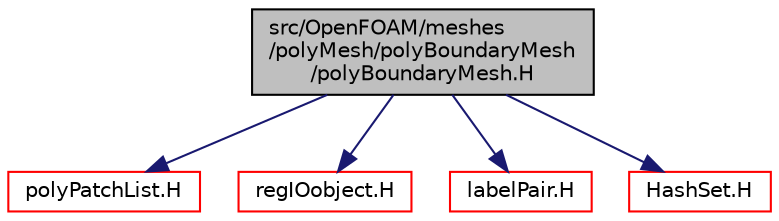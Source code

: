 digraph "src/OpenFOAM/meshes/polyMesh/polyBoundaryMesh/polyBoundaryMesh.H"
{
  bgcolor="transparent";
  edge [fontname="Helvetica",fontsize="10",labelfontname="Helvetica",labelfontsize="10"];
  node [fontname="Helvetica",fontsize="10",shape=record];
  Node0 [label="src/OpenFOAM/meshes\l/polyMesh/polyBoundaryMesh\l/polyBoundaryMesh.H",height=0.2,width=0.4,color="black", fillcolor="grey75", style="filled", fontcolor="black"];
  Node0 -> Node1 [color="midnightblue",fontsize="10",style="solid",fontname="Helvetica"];
  Node1 [label="polyPatchList.H",height=0.2,width=0.4,color="red",URL="$a12524.html"];
  Node0 -> Node171 [color="midnightblue",fontsize="10",style="solid",fontname="Helvetica"];
  Node171 [label="regIOobject.H",height=0.2,width=0.4,color="red",URL="$a09977.html"];
  Node0 -> Node179 [color="midnightblue",fontsize="10",style="solid",fontname="Helvetica"];
  Node179 [label="labelPair.H",height=0.2,width=0.4,color="red",URL="$a13226.html"];
  Node0 -> Node157 [color="midnightblue",fontsize="10",style="solid",fontname="Helvetica"];
  Node157 [label="HashSet.H",height=0.2,width=0.4,color="red",URL="$a09173.html"];
}
